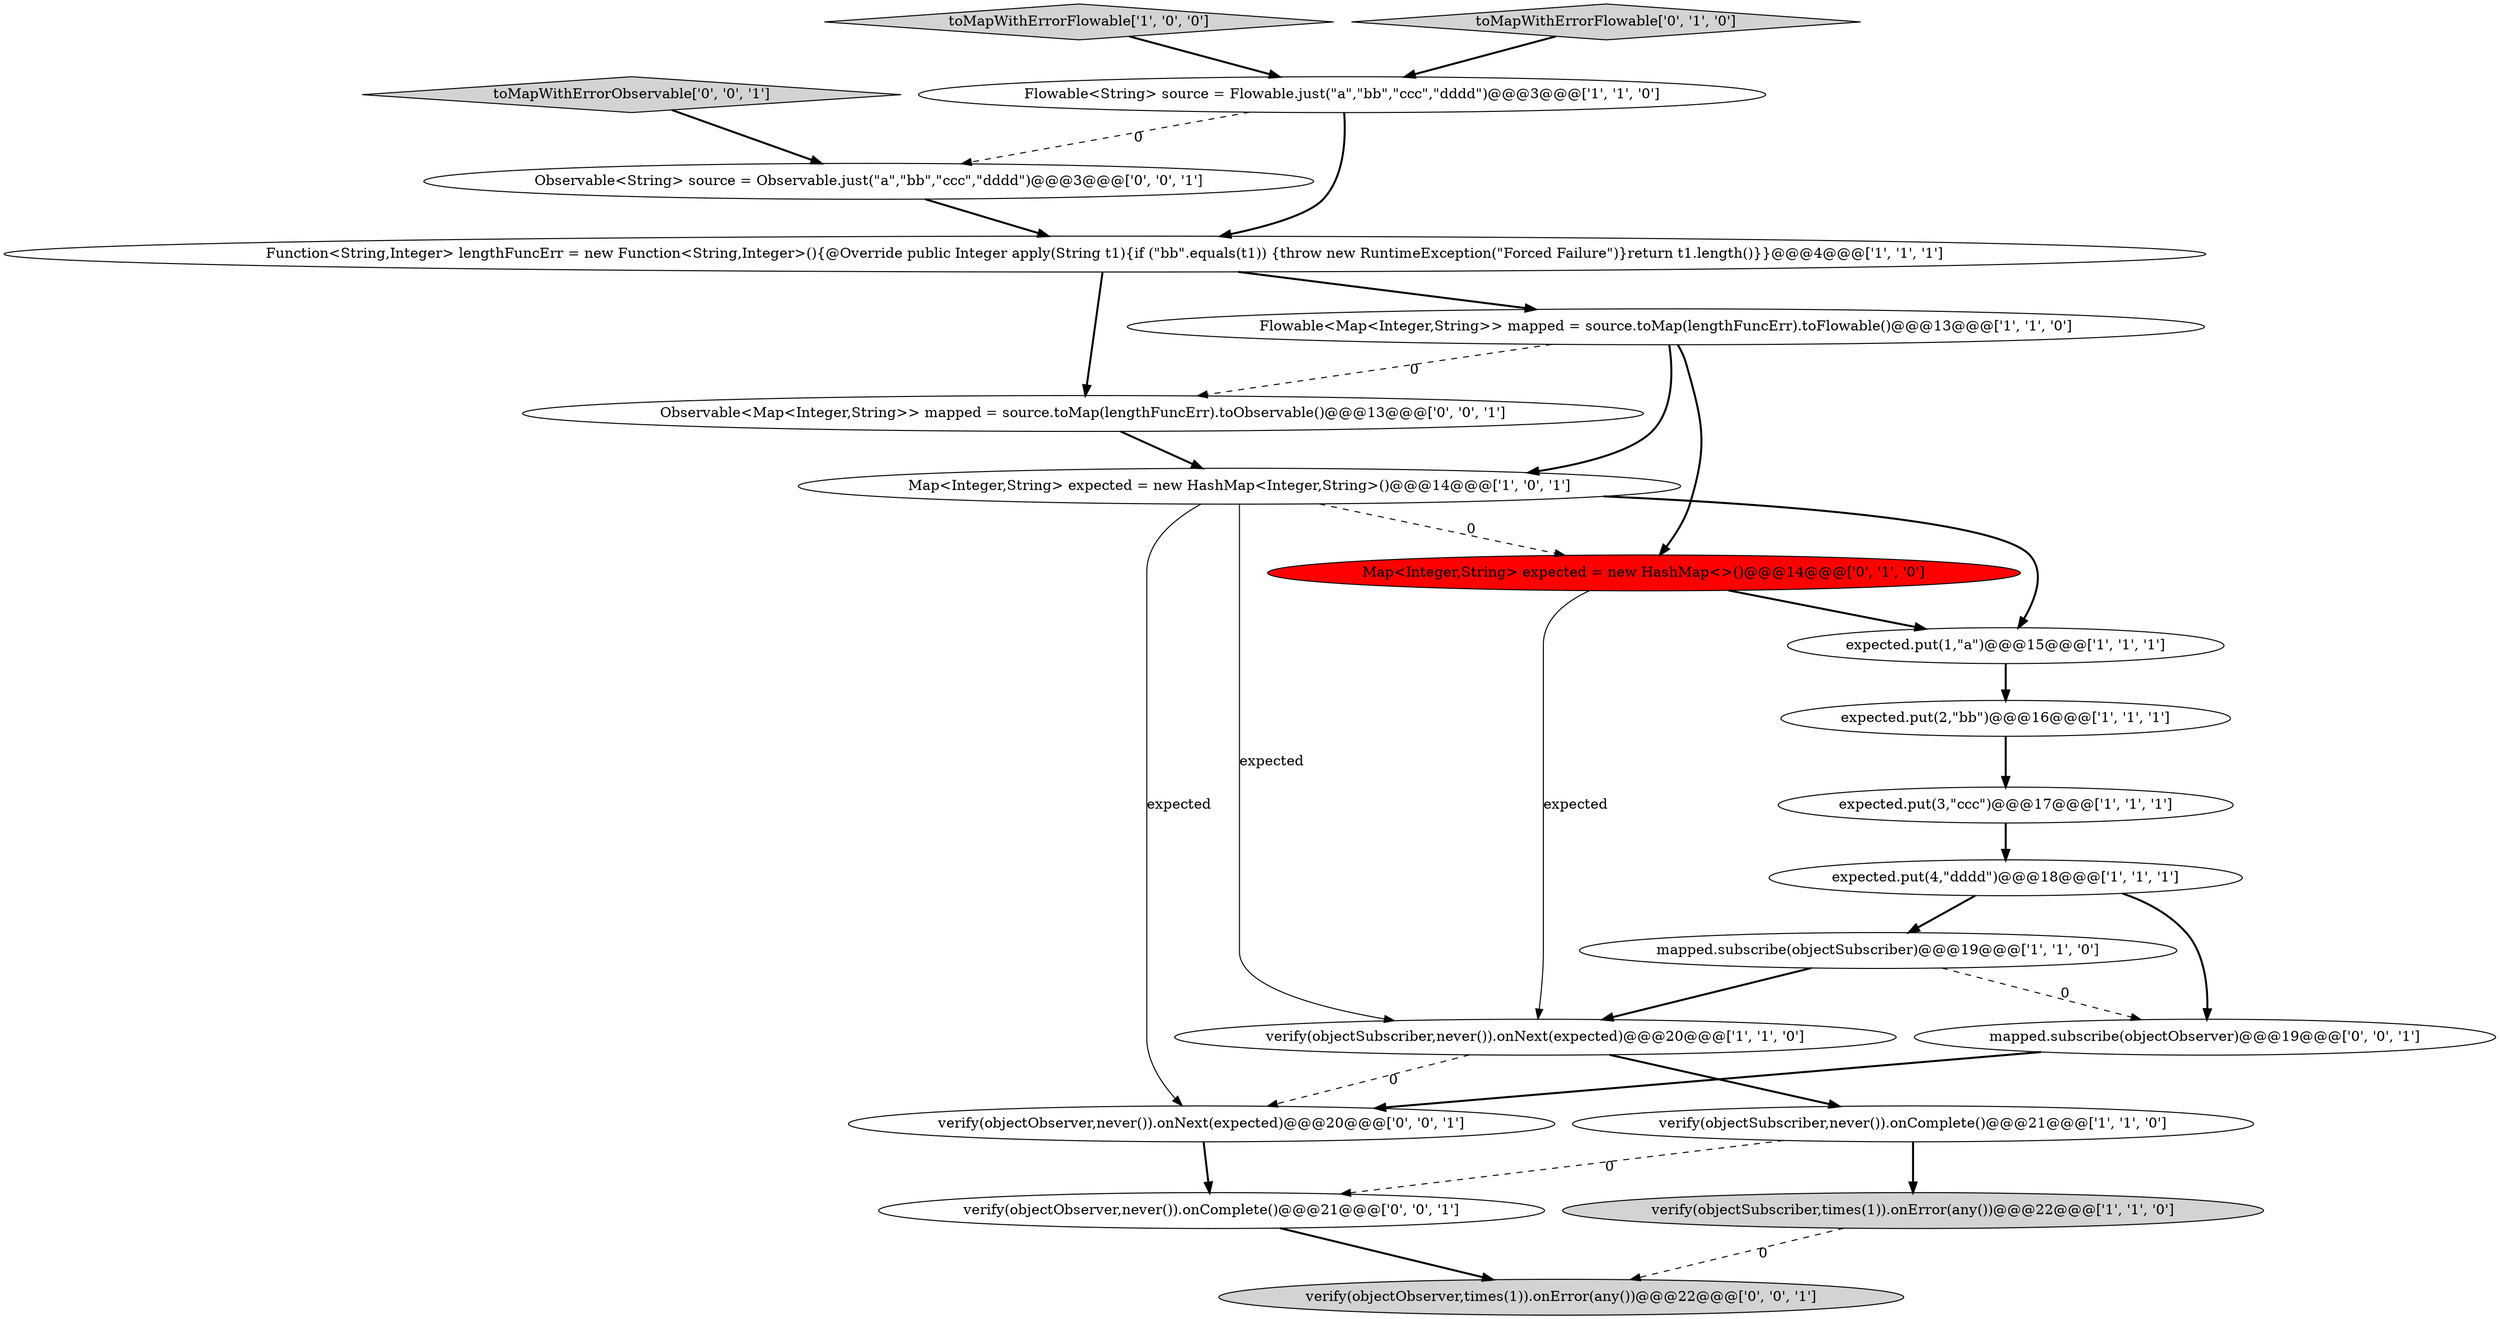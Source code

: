 digraph {
15 [style = filled, label = "mapped.subscribe(objectObserver)@@@19@@@['0', '0', '1']", fillcolor = white, shape = ellipse image = "AAA0AAABBB3BBB"];
12 [style = filled, label = "Map<Integer,String> expected = new HashMap<Integer,String>()@@@14@@@['1', '0', '1']", fillcolor = white, shape = ellipse image = "AAA0AAABBB1BBB"];
21 [style = filled, label = "toMapWithErrorObservable['0', '0', '1']", fillcolor = lightgray, shape = diamond image = "AAA0AAABBB3BBB"];
19 [style = filled, label = "verify(objectObserver,times(1)).onError(any())@@@22@@@['0', '0', '1']", fillcolor = lightgray, shape = ellipse image = "AAA0AAABBB3BBB"];
17 [style = filled, label = "Observable<Map<Integer,String>> mapped = source.toMap(lengthFuncErr).toObservable()@@@13@@@['0', '0', '1']", fillcolor = white, shape = ellipse image = "AAA0AAABBB3BBB"];
11 [style = filled, label = "verify(objectSubscriber,never()).onComplete()@@@21@@@['1', '1', '0']", fillcolor = white, shape = ellipse image = "AAA0AAABBB1BBB"];
8 [style = filled, label = "toMapWithErrorFlowable['1', '0', '0']", fillcolor = lightgray, shape = diamond image = "AAA0AAABBB1BBB"];
3 [style = filled, label = "Flowable<Map<Integer,String>> mapped = source.toMap(lengthFuncErr).toFlowable()@@@13@@@['1', '1', '0']", fillcolor = white, shape = ellipse image = "AAA0AAABBB1BBB"];
16 [style = filled, label = "Observable<String> source = Observable.just(\"a\",\"bb\",\"ccc\",\"dddd\")@@@3@@@['0', '0', '1']", fillcolor = white, shape = ellipse image = "AAA0AAABBB3BBB"];
4 [style = filled, label = "expected.put(3,\"ccc\")@@@17@@@['1', '1', '1']", fillcolor = white, shape = ellipse image = "AAA0AAABBB1BBB"];
14 [style = filled, label = "Map<Integer,String> expected = new HashMap<>()@@@14@@@['0', '1', '0']", fillcolor = red, shape = ellipse image = "AAA1AAABBB2BBB"];
18 [style = filled, label = "verify(objectObserver,never()).onNext(expected)@@@20@@@['0', '0', '1']", fillcolor = white, shape = ellipse image = "AAA0AAABBB3BBB"];
20 [style = filled, label = "verify(objectObserver,never()).onComplete()@@@21@@@['0', '0', '1']", fillcolor = white, shape = ellipse image = "AAA0AAABBB3BBB"];
6 [style = filled, label = "verify(objectSubscriber,never()).onNext(expected)@@@20@@@['1', '1', '0']", fillcolor = white, shape = ellipse image = "AAA0AAABBB1BBB"];
0 [style = filled, label = "mapped.subscribe(objectSubscriber)@@@19@@@['1', '1', '0']", fillcolor = white, shape = ellipse image = "AAA0AAABBB1BBB"];
9 [style = filled, label = "expected.put(2,\"bb\")@@@16@@@['1', '1', '1']", fillcolor = white, shape = ellipse image = "AAA0AAABBB1BBB"];
7 [style = filled, label = "verify(objectSubscriber,times(1)).onError(any())@@@22@@@['1', '1', '0']", fillcolor = lightgray, shape = ellipse image = "AAA0AAABBB1BBB"];
13 [style = filled, label = "toMapWithErrorFlowable['0', '1', '0']", fillcolor = lightgray, shape = diamond image = "AAA0AAABBB2BBB"];
2 [style = filled, label = "Flowable<String> source = Flowable.just(\"a\",\"bb\",\"ccc\",\"dddd\")@@@3@@@['1', '1', '0']", fillcolor = white, shape = ellipse image = "AAA0AAABBB1BBB"];
10 [style = filled, label = "expected.put(4,\"dddd\")@@@18@@@['1', '1', '1']", fillcolor = white, shape = ellipse image = "AAA0AAABBB1BBB"];
1 [style = filled, label = "expected.put(1,\"a\")@@@15@@@['1', '1', '1']", fillcolor = white, shape = ellipse image = "AAA0AAABBB1BBB"];
5 [style = filled, label = "Function<String,Integer> lengthFuncErr = new Function<String,Integer>(){@Override public Integer apply(String t1){if (\"bb\".equals(t1)) {throw new RuntimeException(\"Forced Failure\")}return t1.length()}}@@@4@@@['1', '1', '1']", fillcolor = white, shape = ellipse image = "AAA0AAABBB1BBB"];
5->3 [style = bold, label=""];
4->10 [style = bold, label=""];
3->17 [style = dashed, label="0"];
11->20 [style = dashed, label="0"];
10->15 [style = bold, label=""];
0->6 [style = bold, label=""];
12->18 [style = solid, label="expected"];
12->6 [style = solid, label="expected"];
9->4 [style = bold, label=""];
3->14 [style = bold, label=""];
0->15 [style = dashed, label="0"];
3->12 [style = bold, label=""];
12->1 [style = bold, label=""];
5->17 [style = bold, label=""];
15->18 [style = bold, label=""];
1->9 [style = bold, label=""];
14->1 [style = bold, label=""];
6->18 [style = dashed, label="0"];
18->20 [style = bold, label=""];
17->12 [style = bold, label=""];
14->6 [style = solid, label="expected"];
12->14 [style = dashed, label="0"];
8->2 [style = bold, label=""];
7->19 [style = dashed, label="0"];
2->16 [style = dashed, label="0"];
6->11 [style = bold, label=""];
10->0 [style = bold, label=""];
16->5 [style = bold, label=""];
21->16 [style = bold, label=""];
20->19 [style = bold, label=""];
11->7 [style = bold, label=""];
2->5 [style = bold, label=""];
13->2 [style = bold, label=""];
}
